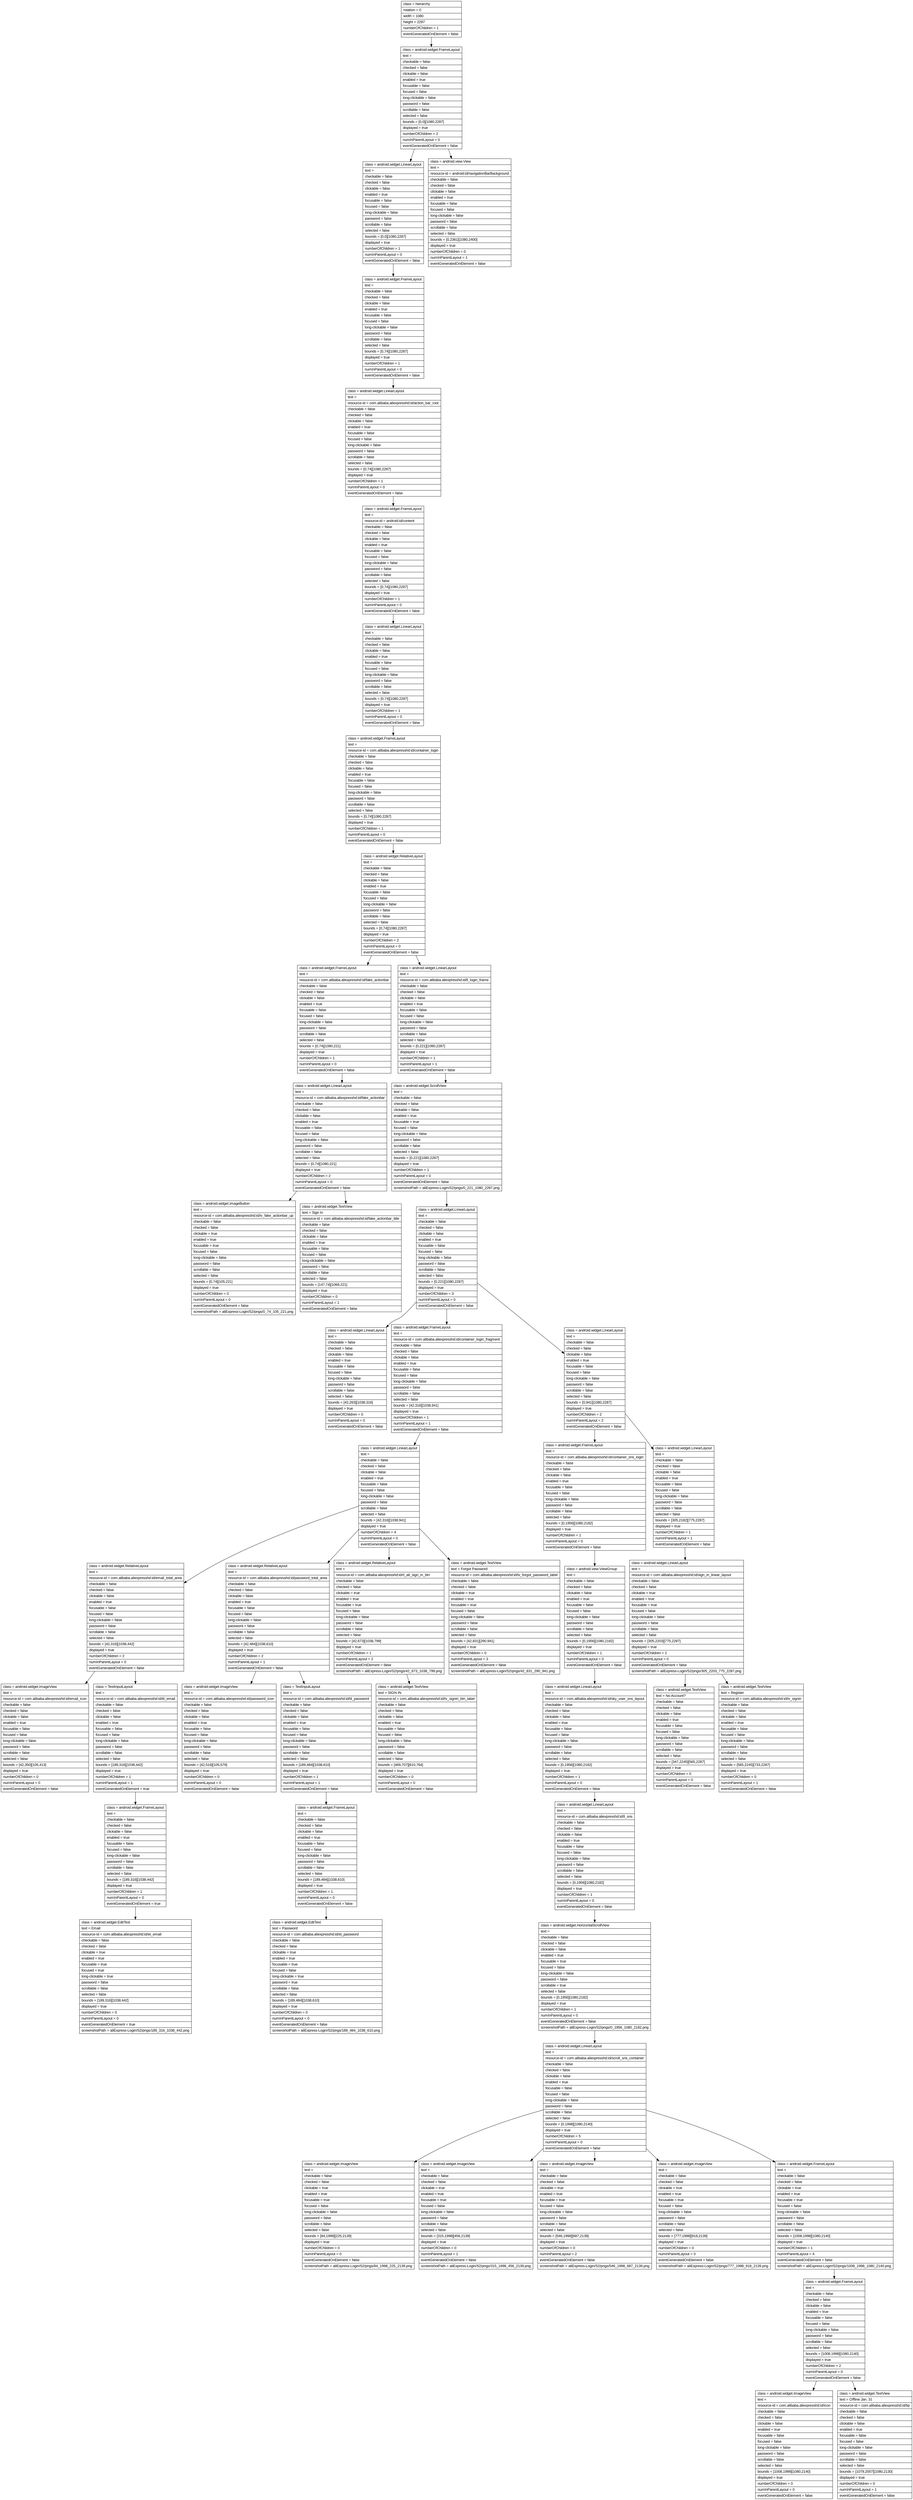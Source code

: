 digraph Layout {

	node [shape=record fontname=Arial];

	0	[label="{class = hierarchy\l|rotation = 0\l|width = 1080\l|height = 2287\l|numberOfChildren = 1\l|eventGeneratedOnElement = false \l}"]
	1	[label="{class = android.widget.FrameLayout\l|text = \l|checkable = false\l|checked = false\l|clickable = false\l|enabled = true\l|focusable = false\l|focused = false\l|long-clickable = false\l|password = false\l|scrollable = false\l|selected = false\l|bounds = [0,0][1080,2287]\l|displayed = true\l|numberOfChildren = 2\l|numInParentLayout = 0\l|eventGeneratedOnElement = false \l}"]
	2	[label="{class = android.widget.LinearLayout\l|text = \l|checkable = false\l|checked = false\l|clickable = false\l|enabled = true\l|focusable = false\l|focused = false\l|long-clickable = false\l|password = false\l|scrollable = false\l|selected = false\l|bounds = [0,0][1080,2287]\l|displayed = true\l|numberOfChildren = 1\l|numInParentLayout = 0\l|eventGeneratedOnElement = false \l}"]
	3	[label="{class = android.view.View\l|text = \l|resource-id = android:id/navigationBarBackground\l|checkable = false\l|checked = false\l|clickable = false\l|enabled = true\l|focusable = false\l|focused = false\l|long-clickable = false\l|password = false\l|scrollable = false\l|selected = false\l|bounds = [0,2361][1080,2400]\l|displayed = true\l|numberOfChildren = 0\l|numInParentLayout = 1\l|eventGeneratedOnElement = false \l}"]
	4	[label="{class = android.widget.FrameLayout\l|text = \l|checkable = false\l|checked = false\l|clickable = false\l|enabled = true\l|focusable = false\l|focused = false\l|long-clickable = false\l|password = false\l|scrollable = false\l|selected = false\l|bounds = [0,74][1080,2287]\l|displayed = true\l|numberOfChildren = 1\l|numInParentLayout = 0\l|eventGeneratedOnElement = false \l}"]
	5	[label="{class = android.widget.LinearLayout\l|text = \l|resource-id = com.alibaba.aliexpresshd:id/action_bar_root\l|checkable = false\l|checked = false\l|clickable = false\l|enabled = true\l|focusable = false\l|focused = false\l|long-clickable = false\l|password = false\l|scrollable = false\l|selected = false\l|bounds = [0,74][1080,2287]\l|displayed = true\l|numberOfChildren = 1\l|numInParentLayout = 0\l|eventGeneratedOnElement = false \l}"]
	6	[label="{class = android.widget.FrameLayout\l|text = \l|resource-id = android:id/content\l|checkable = false\l|checked = false\l|clickable = false\l|enabled = true\l|focusable = false\l|focused = false\l|long-clickable = false\l|password = false\l|scrollable = false\l|selected = false\l|bounds = [0,74][1080,2287]\l|displayed = true\l|numberOfChildren = 1\l|numInParentLayout = 0\l|eventGeneratedOnElement = false \l}"]
	7	[label="{class = android.widget.LinearLayout\l|text = \l|checkable = false\l|checked = false\l|clickable = false\l|enabled = true\l|focusable = false\l|focused = false\l|long-clickable = false\l|password = false\l|scrollable = false\l|selected = false\l|bounds = [0,74][1080,2287]\l|displayed = true\l|numberOfChildren = 1\l|numInParentLayout = 0\l|eventGeneratedOnElement = false \l}"]
	8	[label="{class = android.widget.FrameLayout\l|text = \l|resource-id = com.alibaba.aliexpresshd:id/container_login\l|checkable = false\l|checked = false\l|clickable = false\l|enabled = true\l|focusable = false\l|focused = false\l|long-clickable = false\l|password = false\l|scrollable = false\l|selected = false\l|bounds = [0,74][1080,2287]\l|displayed = true\l|numberOfChildren = 1\l|numInParentLayout = 0\l|eventGeneratedOnElement = false \l}"]
	9	[label="{class = android.widget.RelativeLayout\l|text = \l|checkable = false\l|checked = false\l|clickable = false\l|enabled = true\l|focusable = false\l|focused = false\l|long-clickable = false\l|password = false\l|scrollable = false\l|selected = false\l|bounds = [0,74][1080,2287]\l|displayed = true\l|numberOfChildren = 2\l|numInParentLayout = 0\l|eventGeneratedOnElement = false \l}"]
	10	[label="{class = android.widget.FrameLayout\l|text = \l|resource-id = com.alibaba.aliexpresshd:id/fake_actionbar\l|checkable = false\l|checked = false\l|clickable = false\l|enabled = true\l|focusable = false\l|focused = false\l|long-clickable = false\l|password = false\l|scrollable = false\l|selected = false\l|bounds = [0,74][1080,221]\l|displayed = true\l|numberOfChildren = 1\l|numInParentLayout = 0\l|eventGeneratedOnElement = false \l}"]
	11	[label="{class = android.widget.LinearLayout\l|text = \l|resource-id = com.alibaba.aliexpresshd:id/ll_login_frame\l|checkable = false\l|checked = false\l|clickable = false\l|enabled = true\l|focusable = false\l|focused = false\l|long-clickable = false\l|password = false\l|scrollable = false\l|selected = false\l|bounds = [0,221][1080,2287]\l|displayed = true\l|numberOfChildren = 1\l|numInParentLayout = 1\l|eventGeneratedOnElement = false \l}"]
	12	[label="{class = android.widget.LinearLayout\l|text = \l|resource-id = com.alibaba.aliexpresshd:id/fake_actionbar\l|checkable = false\l|checked = false\l|clickable = false\l|enabled = true\l|focusable = false\l|focused = false\l|long-clickable = false\l|password = false\l|scrollable = false\l|selected = false\l|bounds = [0,74][1080,221]\l|displayed = true\l|numberOfChildren = 2\l|numInParentLayout = 0\l|eventGeneratedOnElement = false \l}"]
	13	[label="{class = android.widget.ScrollView\l|text = \l|checkable = false\l|checked = false\l|clickable = false\l|enabled = true\l|focusable = true\l|focused = false\l|long-clickable = false\l|password = false\l|scrollable = false\l|selected = false\l|bounds = [0,221][1080,2287]\l|displayed = true\l|numberOfChildren = 1\l|numInParentLayout = 0\l|eventGeneratedOnElement = false \l|screenshotPath = aliExpress-Login/S2/pngs/0_221_1080_2287.png\l}"]
	14	[label="{class = android.widget.ImageButton\l|text = \l|resource-id = com.alibaba.aliexpresshd:id/iv_fake_actionbar_up\l|checkable = false\l|checked = false\l|clickable = true\l|enabled = true\l|focusable = true\l|focused = false\l|long-clickable = false\l|password = false\l|scrollable = false\l|selected = false\l|bounds = [0,74][105,221]\l|displayed = true\l|numberOfChildren = 0\l|numInParentLayout = 0\l|eventGeneratedOnElement = false \l|screenshotPath = aliExpress-Login/S2/pngs/0_74_105_221.png\l}"]
	15	[label="{class = android.widget.TextView\l|text = Sign In\l|resource-id = com.alibaba.aliexpresshd:id/fake_actionbar_title\l|checkable = false\l|checked = false\l|clickable = false\l|enabled = true\l|focusable = false\l|focused = false\l|long-clickable = false\l|password = false\l|scrollable = false\l|selected = false\l|bounds = [147,74][1069,221]\l|displayed = true\l|numberOfChildren = 0\l|numInParentLayout = 1\l|eventGeneratedOnElement = false \l}"]
	16	[label="{class = android.widget.LinearLayout\l|text = \l|checkable = false\l|checked = false\l|clickable = false\l|enabled = true\l|focusable = false\l|focused = false\l|long-clickable = false\l|password = false\l|scrollable = false\l|selected = false\l|bounds = [0,221][1080,2287]\l|displayed = true\l|numberOfChildren = 3\l|numInParentLayout = 0\l|eventGeneratedOnElement = false \l}"]
	17	[label="{class = android.widget.LinearLayout\l|text = \l|checkable = false\l|checked = false\l|clickable = false\l|enabled = true\l|focusable = false\l|focused = false\l|long-clickable = false\l|password = false\l|scrollable = false\l|selected = false\l|bounds = [42,263][1038,316]\l|displayed = true\l|numberOfChildren = 0\l|numInParentLayout = 0\l|eventGeneratedOnElement = false \l}"]
	18	[label="{class = android.widget.FrameLayout\l|text = \l|resource-id = com.alibaba.aliexpresshd:id/container_login_fragment\l|checkable = false\l|checked = false\l|clickable = false\l|enabled = true\l|focusable = false\l|focused = false\l|long-clickable = false\l|password = false\l|scrollable = false\l|selected = false\l|bounds = [42,316][1038,941]\l|displayed = true\l|numberOfChildren = 1\l|numInParentLayout = 1\l|eventGeneratedOnElement = false \l}"]
	19	[label="{class = android.widget.LinearLayout\l|text = \l|checkable = false\l|checked = false\l|clickable = false\l|enabled = true\l|focusable = false\l|focused = false\l|long-clickable = false\l|password = false\l|scrollable = false\l|selected = false\l|bounds = [0,941][1080,2287]\l|displayed = true\l|numberOfChildren = 2\l|numInParentLayout = 2\l|eventGeneratedOnElement = false \l}"]
	20	[label="{class = android.widget.LinearLayout\l|text = \l|checkable = false\l|checked = false\l|clickable = false\l|enabled = true\l|focusable = false\l|focused = false\l|long-clickable = false\l|password = false\l|scrollable = false\l|selected = false\l|bounds = [42,316][1038,941]\l|displayed = true\l|numberOfChildren = 4\l|numInParentLayout = 0\l|eventGeneratedOnElement = false \l}"]
	21	[label="{class = android.widget.FrameLayout\l|text = \l|resource-id = com.alibaba.aliexpresshd:id/container_sns_login\l|checkable = false\l|checked = false\l|clickable = false\l|enabled = true\l|focusable = false\l|focused = false\l|long-clickable = false\l|password = false\l|scrollable = false\l|selected = false\l|bounds = [0,1956][1080,2182]\l|displayed = true\l|numberOfChildren = 1\l|numInParentLayout = 0\l|eventGeneratedOnElement = false \l}"]
	22	[label="{class = android.widget.LinearLayout\l|text = \l|checkable = false\l|checked = false\l|clickable = false\l|enabled = true\l|focusable = false\l|focused = false\l|long-clickable = false\l|password = false\l|scrollable = false\l|selected = false\l|bounds = [305,2182][775,2287]\l|displayed = true\l|numberOfChildren = 1\l|numInParentLayout = 1\l|eventGeneratedOnElement = false \l}"]
	23	[label="{class = android.widget.RelativeLayout\l|text = \l|resource-id = com.alibaba.aliexpresshd:id/email_total_area\l|checkable = false\l|checked = false\l|clickable = false\l|enabled = true\l|focusable = false\l|focused = false\l|long-clickable = false\l|password = false\l|scrollable = false\l|selected = false\l|bounds = [42,316][1038,442]\l|displayed = true\l|numberOfChildren = 2\l|numInParentLayout = 0\l|eventGeneratedOnElement = false \l}"]
	24	[label="{class = android.widget.RelativeLayout\l|text = \l|resource-id = com.alibaba.aliexpresshd:id/password_total_area\l|checkable = false\l|checked = false\l|clickable = false\l|enabled = true\l|focusable = false\l|focused = false\l|long-clickable = false\l|password = false\l|scrollable = false\l|selected = false\l|bounds = [42,484][1038,610]\l|displayed = true\l|numberOfChildren = 2\l|numInParentLayout = 1\l|eventGeneratedOnElement = false \l}"]
	25	[label="{class = android.widget.RelativeLayout\l|text = \l|resource-id = com.alibaba.aliexpresshd:id/rl_ali_sign_in_btn\l|checkable = false\l|checked = false\l|clickable = true\l|enabled = true\l|focusable = true\l|focused = false\l|long-clickable = false\l|password = false\l|scrollable = false\l|selected = false\l|bounds = [42,673][1038,799]\l|displayed = true\l|numberOfChildren = 1\l|numInParentLayout = 2\l|eventGeneratedOnElement = false \l|screenshotPath = aliExpress-Login/S2/pngs/42_673_1038_799.png\l}"]
	26	[label="{class = android.widget.TextView\l|text = Forgot Password\l|resource-id = com.alibaba.aliexpresshd:id/tv_forgot_password_label\l|checkable = false\l|checked = false\l|clickable = true\l|enabled = true\l|focusable = true\l|focused = false\l|long-clickable = false\l|password = false\l|scrollable = false\l|selected = false\l|bounds = [42,831][290,941]\l|displayed = true\l|numberOfChildren = 0\l|numInParentLayout = 3\l|eventGeneratedOnElement = false \l|screenshotPath = aliExpress-Login/S2/pngs/42_831_290_941.png\l}"]
	27	[label="{class = android.view.ViewGroup\l|text = \l|checkable = false\l|checked = false\l|clickable = false\l|enabled = true\l|focusable = false\l|focused = false\l|long-clickable = false\l|password = false\l|scrollable = false\l|selected = false\l|bounds = [0,1956][1080,2182]\l|displayed = true\l|numberOfChildren = 1\l|numInParentLayout = 0\l|eventGeneratedOnElement = false \l}"]
	28	[label="{class = android.widget.LinearLayout\l|text = \l|resource-id = com.alibaba.aliexpresshd:id/sign_in_linear_layout\l|checkable = false\l|checked = false\l|clickable = true\l|enabled = true\l|focusable = true\l|focused = false\l|long-clickable = false\l|password = false\l|scrollable = false\l|selected = false\l|bounds = [305,2203][775,2287]\l|displayed = true\l|numberOfChildren = 2\l|numInParentLayout = 0\l|eventGeneratedOnElement = false \l|screenshotPath = aliExpress-Login/S2/pngs/305_2203_775_2287.png\l}"]
	29	[label="{class = android.widget.ImageView\l|text = \l|resource-id = com.alibaba.aliexpresshd:id/email_icon\l|checkable = false\l|checked = false\l|clickable = false\l|enabled = true\l|focusable = false\l|focused = false\l|long-clickable = false\l|password = false\l|scrollable = false\l|selected = false\l|bounds = [42,350][105,413]\l|displayed = true\l|numberOfChildren = 0\l|numInParentLayout = 0\l|eventGeneratedOnElement = false \l}"]
	30	[label="{class = TextInputLayout\l|text = \l|resource-id = com.alibaba.aliexpresshd:id/til_email\l|checkable = false\l|checked = false\l|clickable = false\l|enabled = true\l|focusable = false\l|focused = false\l|long-clickable = false\l|password = false\l|scrollable = false\l|selected = false\l|bounds = [189,316][1038,442]\l|displayed = true\l|numberOfChildren = 1\l|numInParentLayout = 1\l|eventGeneratedOnElement = true \l}"]
	31	[label="{class = android.widget.ImageView\l|text = \l|resource-id = com.alibaba.aliexpresshd:id/password_icon\l|checkable = false\l|checked = false\l|clickable = false\l|enabled = true\l|focusable = false\l|focused = false\l|long-clickable = false\l|password = false\l|scrollable = false\l|selected = false\l|bounds = [42,516][105,579]\l|displayed = true\l|numberOfChildren = 0\l|numInParentLayout = 0\l|eventGeneratedOnElement = false \l}"]
	32	[label="{class = TextInputLayout\l|text = \l|resource-id = com.alibaba.aliexpresshd:id/til_password\l|checkable = false\l|checked = false\l|clickable = false\l|enabled = true\l|focusable = false\l|focused = false\l|long-clickable = false\l|password = false\l|scrollable = false\l|selected = false\l|bounds = [189,484][1038,610]\l|displayed = true\l|numberOfChildren = 1\l|numInParentLayout = 1\l|eventGeneratedOnElement = false \l}"]
	33	[label="{class = android.widget.TextView\l|text = SIGN IN\l|resource-id = com.alibaba.aliexpresshd:id/tv_signin_btn_label\l|checkable = false\l|checked = false\l|clickable = false\l|enabled = true\l|focusable = false\l|focused = false\l|long-clickable = false\l|password = false\l|scrollable = false\l|selected = false\l|bounds = [469,707][610,764]\l|displayed = true\l|numberOfChildren = 0\l|numInParentLayout = 0\l|eventGeneratedOnElement = false \l}"]
	34	[label="{class = android.widget.LinearLayout\l|text = \l|resource-id = com.alibaba.aliexpresshd:id/sky_user_sns_layout\l|checkable = false\l|checked = false\l|clickable = false\l|enabled = true\l|focusable = false\l|focused = false\l|long-clickable = false\l|password = false\l|scrollable = false\l|selected = false\l|bounds = [0,1956][1080,2182]\l|displayed = true\l|numberOfChildren = 1\l|numInParentLayout = 0\l|eventGeneratedOnElement = false \l}"]
	35	[label="{class = android.widget.TextView\l|text = No Account?\l|checkable = false\l|checked = false\l|clickable = false\l|enabled = true\l|focusable = false\l|focused = false\l|long-clickable = false\l|password = false\l|scrollable = false\l|selected = false\l|bounds = [347,2245][565,2287]\l|displayed = true\l|numberOfChildren = 0\l|numInParentLayout = 0\l|eventGeneratedOnElement = false \l}"]
	36	[label="{class = android.widget.TextView\l|text = Register\l|resource-id = com.alibaba.aliexpresshd:id/tv_signin\l|checkable = false\l|checked = false\l|clickable = false\l|enabled = true\l|focusable = false\l|focused = false\l|long-clickable = false\l|password = false\l|scrollable = false\l|selected = false\l|bounds = [565,2245][733,2287]\l|displayed = true\l|numberOfChildren = 0\l|numInParentLayout = 1\l|eventGeneratedOnElement = false \l}"]
	37	[label="{class = android.widget.FrameLayout\l|text = \l|checkable = false\l|checked = false\l|clickable = false\l|enabled = true\l|focusable = false\l|focused = false\l|long-clickable = false\l|password = false\l|scrollable = false\l|selected = false\l|bounds = [189,316][1038,442]\l|displayed = true\l|numberOfChildren = 1\l|numInParentLayout = 0\l|eventGeneratedOnElement = true \l}"]
	38	[label="{class = android.widget.FrameLayout\l|text = \l|checkable = false\l|checked = false\l|clickable = false\l|enabled = true\l|focusable = false\l|focused = false\l|long-clickable = false\l|password = false\l|scrollable = false\l|selected = false\l|bounds = [189,484][1038,610]\l|displayed = true\l|numberOfChildren = 1\l|numInParentLayout = 0\l|eventGeneratedOnElement = false \l}"]
	39	[label="{class = android.widget.LinearLayout\l|text = \l|resource-id = com.alibaba.aliexpresshd:id/ll_sns\l|checkable = false\l|checked = false\l|clickable = false\l|enabled = true\l|focusable = false\l|focused = false\l|long-clickable = false\l|password = false\l|scrollable = false\l|selected = false\l|bounds = [0,1956][1080,2182]\l|displayed = true\l|numberOfChildren = 1\l|numInParentLayout = 0\l|eventGeneratedOnElement = false \l}"]
	40	[label="{class = android.widget.EditText\l|text = Email\l|resource-id = com.alibaba.aliexpresshd:id/et_email\l|checkable = false\l|checked = false\l|clickable = true\l|enabled = true\l|focusable = true\l|focused = true\l|long-clickable = true\l|password = false\l|scrollable = false\l|selected = false\l|bounds = [189,316][1038,442]\l|displayed = true\l|numberOfChildren = 0\l|numInParentLayout = 0\l|eventGeneratedOnElement = true \l|screenshotPath = aliExpress-Login/S2/pngs/189_316_1038_442.png\l}"]
	41	[label="{class = android.widget.EditText\l|text = Password\l|resource-id = com.alibaba.aliexpresshd:id/et_password\l|checkable = false\l|checked = false\l|clickable = true\l|enabled = true\l|focusable = true\l|focused = false\l|long-clickable = true\l|password = true\l|scrollable = false\l|selected = false\l|bounds = [189,484][1038,610]\l|displayed = true\l|numberOfChildren = 0\l|numInParentLayout = 0\l|eventGeneratedOnElement = false \l|screenshotPath = aliExpress-Login/S2/pngs/189_484_1038_610.png\l}"]
	42	[label="{class = android.widget.HorizontalScrollView\l|text = \l|checkable = false\l|checked = false\l|clickable = false\l|enabled = true\l|focusable = true\l|focused = false\l|long-clickable = false\l|password = false\l|scrollable = true\l|selected = false\l|bounds = [0,1956][1080,2182]\l|displayed = true\l|numberOfChildren = 1\l|numInParentLayout = 0\l|eventGeneratedOnElement = false \l|screenshotPath = aliExpress-Login/S2/pngs/0_1956_1080_2182.png\l}"]
	43	[label="{class = android.widget.LinearLayout\l|text = \l|resource-id = com.alibaba.aliexpresshd:id/scroll_sns_container\l|checkable = false\l|checked = false\l|clickable = false\l|enabled = true\l|focusable = false\l|focused = false\l|long-clickable = false\l|password = false\l|scrollable = false\l|selected = false\l|bounds = [0,1998][1080,2140]\l|displayed = true\l|numberOfChildren = 5\l|numInParentLayout = 0\l|eventGeneratedOnElement = false \l}"]
	44	[label="{class = android.widget.ImageView\l|text = \l|checkable = false\l|checked = false\l|clickable = true\l|enabled = true\l|focusable = true\l|focused = false\l|long-clickable = false\l|password = false\l|scrollable = false\l|selected = false\l|bounds = [84,1998][225,2139]\l|displayed = true\l|numberOfChildren = 0\l|numInParentLayout = 0\l|eventGeneratedOnElement = false \l|screenshotPath = aliExpress-Login/S2/pngs/84_1998_225_2139.png\l}"]
	45	[label="{class = android.widget.ImageView\l|text = \l|checkable = false\l|checked = false\l|clickable = true\l|enabled = true\l|focusable = true\l|focused = false\l|long-clickable = false\l|password = false\l|scrollable = false\l|selected = false\l|bounds = [315,1998][456,2139]\l|displayed = true\l|numberOfChildren = 0\l|numInParentLayout = 1\l|eventGeneratedOnElement = false \l|screenshotPath = aliExpress-Login/S2/pngs/315_1998_456_2139.png\l}"]
	46	[label="{class = android.widget.ImageView\l|text = \l|checkable = false\l|checked = false\l|clickable = true\l|enabled = true\l|focusable = true\l|focused = false\l|long-clickable = false\l|password = false\l|scrollable = false\l|selected = false\l|bounds = [546,1998][687,2139]\l|displayed = true\l|numberOfChildren = 0\l|numInParentLayout = 2\l|eventGeneratedOnElement = false \l|screenshotPath = aliExpress-Login/S2/pngs/546_1998_687_2139.png\l}"]
	47	[label="{class = android.widget.ImageView\l|text = \l|checkable = false\l|checked = false\l|clickable = true\l|enabled = true\l|focusable = true\l|focused = false\l|long-clickable = false\l|password = false\l|scrollable = false\l|selected = false\l|bounds = [777,1998][918,2139]\l|displayed = true\l|numberOfChildren = 0\l|numInParentLayout = 3\l|eventGeneratedOnElement = false \l|screenshotPath = aliExpress-Login/S2/pngs/777_1998_918_2139.png\l}"]
	48	[label="{class = android.widget.FrameLayout\l|text = \l|checkable = false\l|checked = false\l|clickable = true\l|enabled = true\l|focusable = true\l|focused = false\l|long-clickable = false\l|password = false\l|scrollable = false\l|selected = false\l|bounds = [1008,1998][1080,2140]\l|displayed = true\l|numberOfChildren = 1\l|numInParentLayout = 4\l|eventGeneratedOnElement = false \l|screenshotPath = aliExpress-Login/S2/pngs/1008_1998_1080_2140.png\l}"]
	49	[label="{class = android.widget.FrameLayout\l|text = \l|checkable = false\l|checked = false\l|clickable = false\l|enabled = true\l|focusable = false\l|focused = false\l|long-clickable = false\l|password = false\l|scrollable = false\l|selected = false\l|bounds = [1008,1998][1080,2140]\l|displayed = true\l|numberOfChildren = 2\l|numInParentLayout = 0\l|eventGeneratedOnElement = false \l}"]
	50	[label="{class = android.widget.ImageView\l|text = \l|resource-id = com.alibaba.aliexpresshd:id/icon\l|checkable = false\l|checked = false\l|clickable = false\l|enabled = true\l|focusable = false\l|focused = false\l|long-clickable = false\l|password = false\l|scrollable = false\l|selected = false\l|bounds = [1008,1998][1080,2140]\l|displayed = true\l|numberOfChildren = 0\l|numInParentLayout = 0\l|eventGeneratedOnElement = false \l}"]
	51	[label="{class = android.widget.TextView\l|text = Offline Jan. 31\l|resource-id = com.alibaba.aliexpresshd:id/tip\l|checkable = false\l|checked = false\l|clickable = false\l|enabled = true\l|focusable = false\l|focused = false\l|long-clickable = false\l|password = false\l|scrollable = false\l|selected = false\l|bounds = [1079,2007][1080,2130]\l|displayed = true\l|numberOfChildren = 0\l|numInParentLayout = 1\l|eventGeneratedOnElement = false \l}"]


	0 -> 1
	1 -> 2
	1 -> 3
	2 -> 4
	4 -> 5
	5 -> 6
	6 -> 7
	7 -> 8
	8 -> 9
	9 -> 10
	9 -> 11
	10 -> 12
	11 -> 13
	12 -> 14
	12 -> 15
	13 -> 16
	16 -> 17
	16 -> 18
	16 -> 19
	18 -> 20
	19 -> 21
	19 -> 22
	20 -> 23
	20 -> 24
	20 -> 25
	20 -> 26
	21 -> 27
	22 -> 28
	23 -> 29
	23 -> 30
	24 -> 31
	24 -> 32
	25 -> 33
	27 -> 34
	28 -> 35
	28 -> 36
	30 -> 37
	32 -> 38
	34 -> 39
	37 -> 40
	38 -> 41
	39 -> 42
	42 -> 43
	43 -> 44
	43 -> 45
	43 -> 46
	43 -> 47
	43 -> 48
	48 -> 49
	49 -> 50
	49 -> 51


}